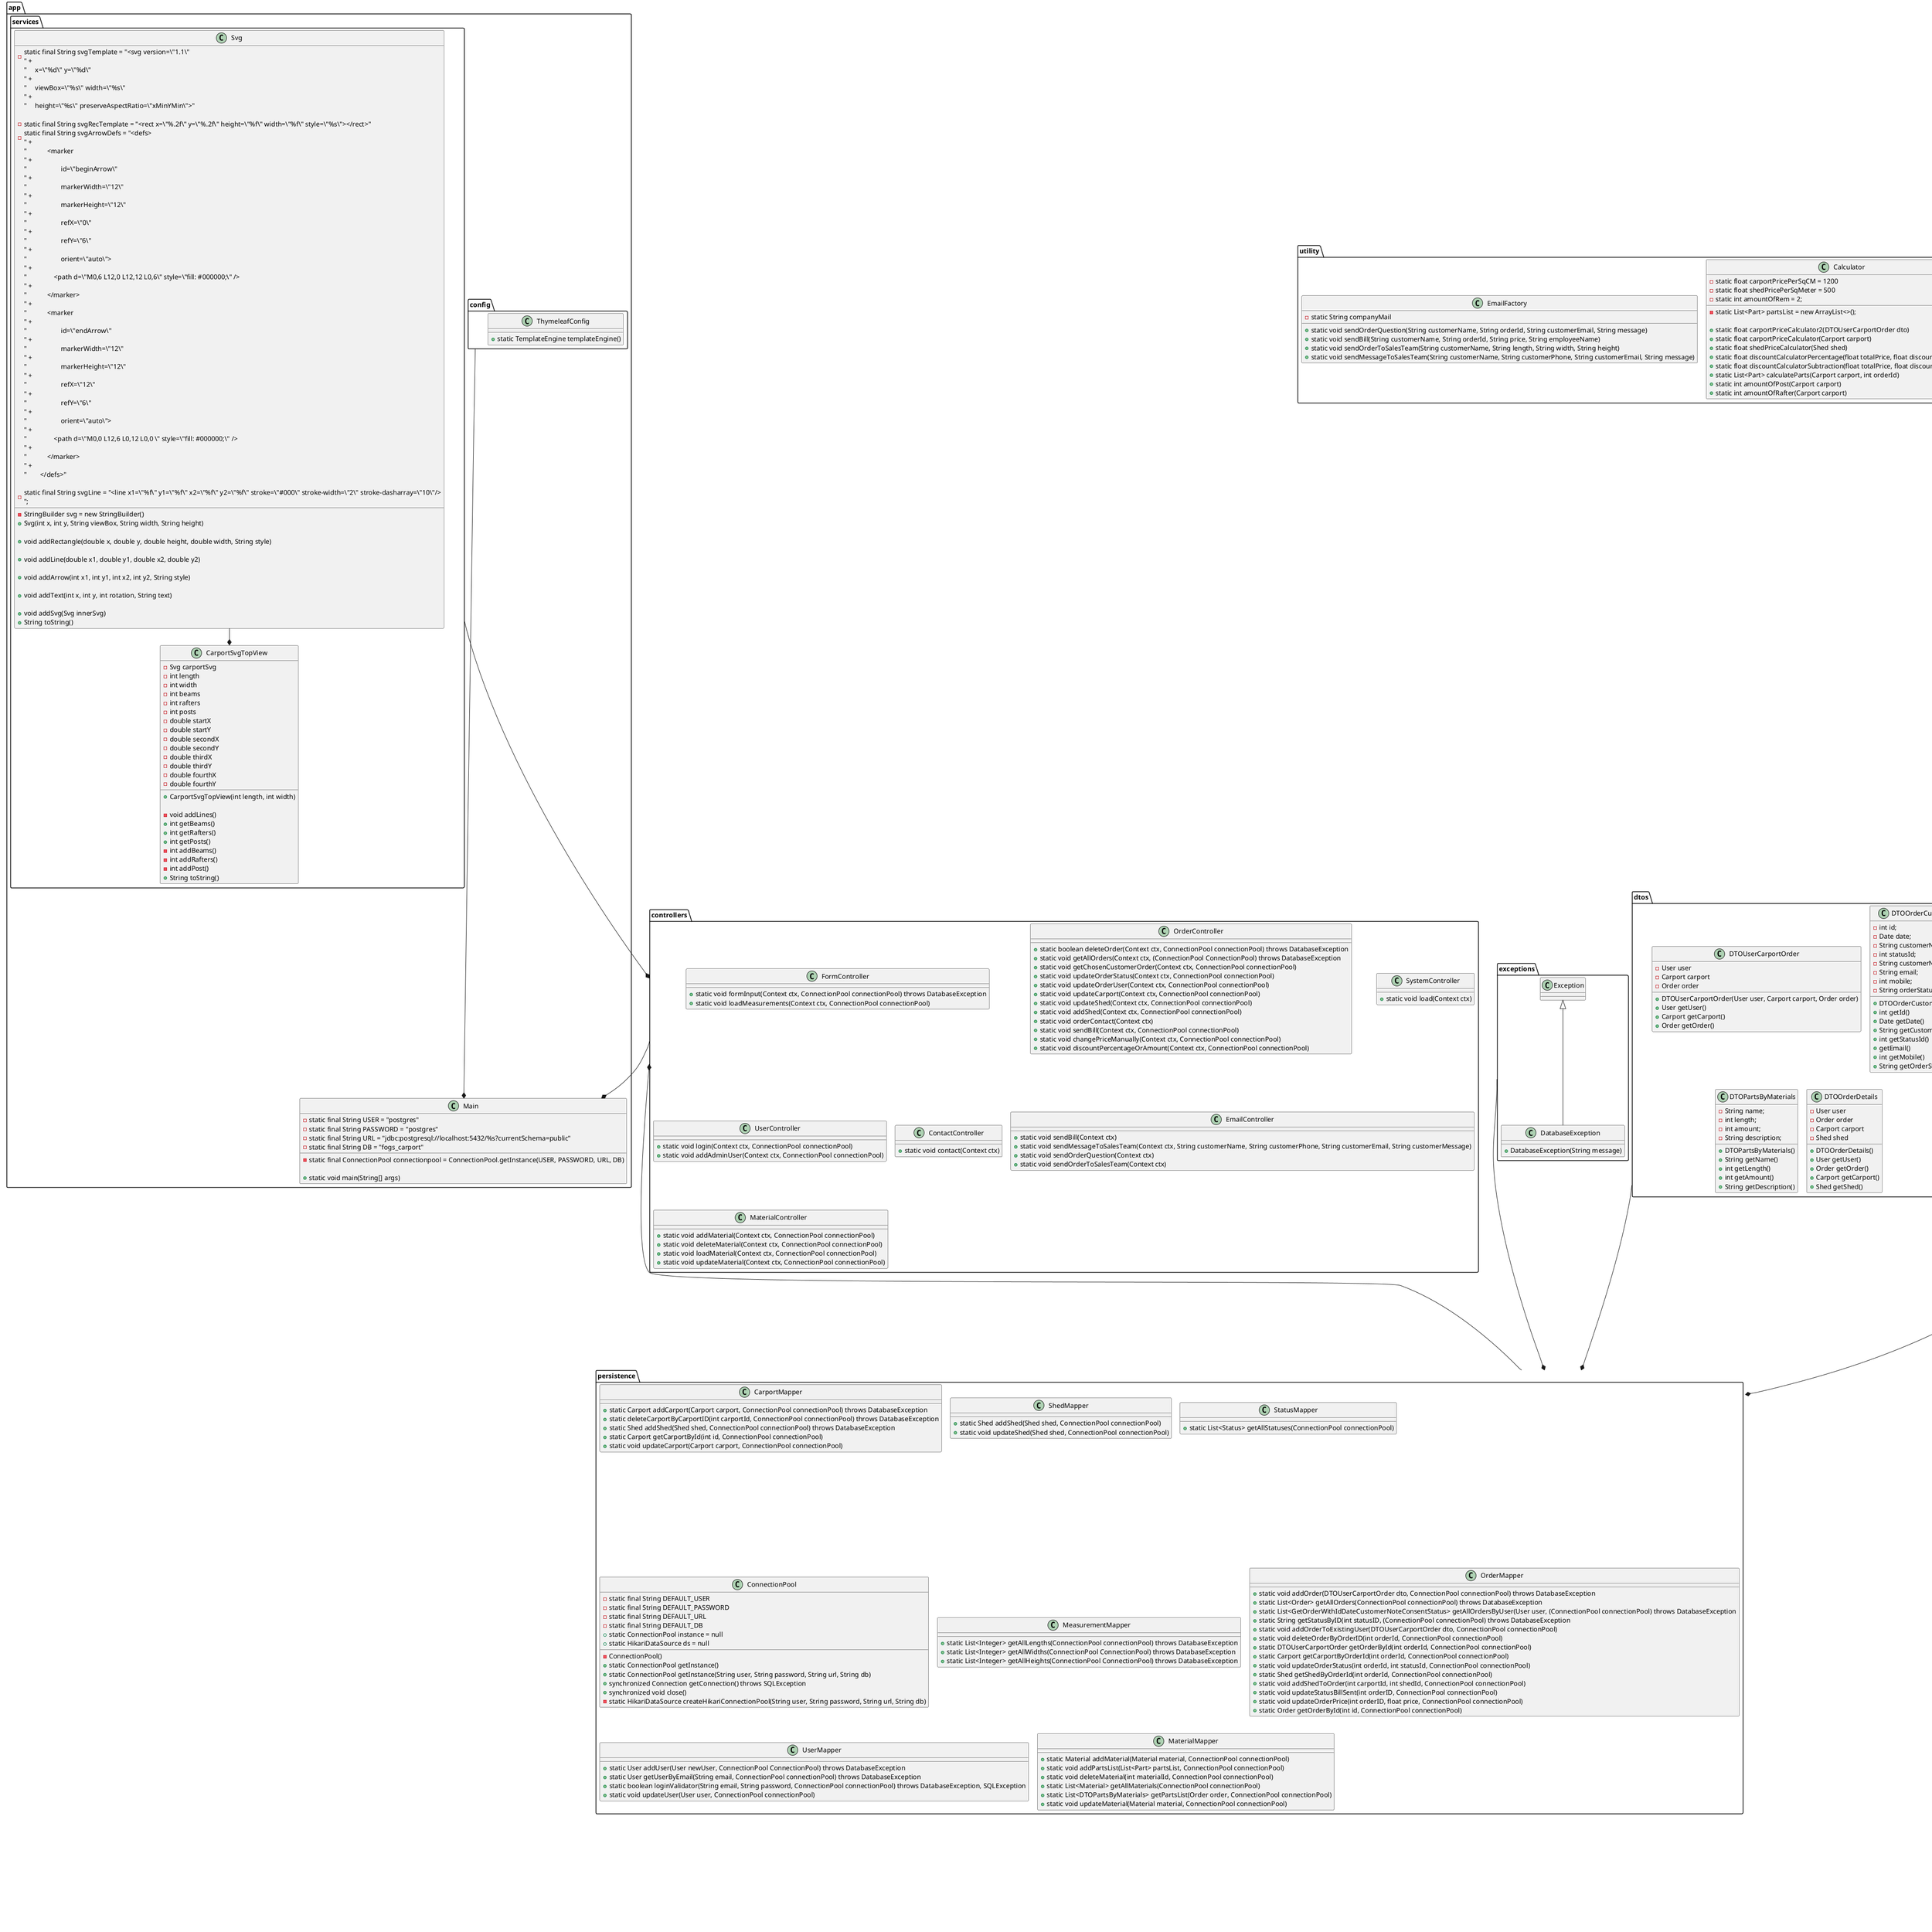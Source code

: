 @startuml
'https://plantuml.com/class-diagram
package app {

class Main {
    - static final String USER = "postgres"
    - static final String PASSWORD = "postgres"
    - static final String URL = "jdbc:postgresql://localhost:5432/%s?currentSchema=public"
    - static final String DB = "fogs_carport"

    - static final ConnectionPool connectionpool = ConnectionPool.getInstance(USER, PASSWORD, URL, DB)

    + static void main(String[] args)
}

package config {
class ThymeleafConfig{
    + static TemplateEngine templateEngine()
}
}

package services {
class CarportSvgTopView{
    - Svg carportSvg
    - int length
    - int width
    - int beams
    - int rafters
    - int posts
    - double startX
    - double startY
    - double secondX
    - double secondY
    - double thirdX
    - double thirdY
    - double fourthX
    - double fourthY

    + CarportSvgTopView(int length, int width)

    - void addLines()
    + int getBeams()
    + int getRafters()
    + int getPosts()
    - int addBeams()
    - int addRafters()
    - int addPost()
    + String toString()
}

class Svg{
- static final String svgTemplate = "<svg version=\"1.1\"\n" +
            "     x=\"%d\" y=\"%d\"\n" +
            "     viewBox=\"%s\" width=\"%s\" \n" +
            "     height=\"%s\" preserveAspectRatio=\"xMinYMin\">"

    - static final String svgRecTemplate = "<rect x=\"%.2f\" y=\"%.2f\" height=\"%f\" width=\"%f\" style=\"%s\"></rect>"
    - static final String svgArrowDefs = "<defs>\n" +
            "            <marker\n" +
            "                    id=\"beginArrow\"\n" +
            "                    markerWidth=\"12\"\n" +
            "                    markerHeight=\"12\"\n" +
            "                    refX=\"0\"\n" +
            "                    refY=\"6\"\n" +
            "                    orient=\"auto\">\n" +
            "                <path d=\"M0,6 L12,0 L12,12 L0,6\" style=\"fill: #000000;\" />\n" +
            "            </marker>\n" +
            "            <marker\n" +
            "                    id=\"endArrow\"\n" +
            "                    markerWidth=\"12\"\n" +
            "                    markerHeight=\"12\"\n" +
            "                    refX=\"12\"\n" +
            "                    refY=\"6\"\n" +
            "                    orient=\"auto\">\n" +
            "                <path d=\"M0,0 L12,6 L0,12 L0,0 \" style=\"fill: #000000;\" />\n" +
            "            </marker>\n" +
            "        </defs>"

    - static final String svgLine = "<line x1=\"%f\" y1=\"%f\" x2=\"%f\" y2=\"%f\" stroke=\"#000\" stroke-width=\"2\" stroke-dasharray=\"10\"/>\n";
    - StringBuilder svg = new StringBuilder()
+ Svg(int x, int y, String viewBox, String width, String height)

    + void addRectangle(double x, double y, double height, double width, String style)

    + void addLine(double x1, double y1, double x2, double y2)

    + void addArrow(int x1, int y1, int x2, int y2, String style)

    + void addText(int x, int y, int rotation, String text)

    + void addSvg(Svg innerSvg)


    + String toString()
}
}
}

package controllers {
class FormController{
    + static void formInput(Context ctx, ConnectionPool connectionPool) throws DatabaseException
    + static void loadMeasurements(Context ctx, ConnectionPool connectionPool)
}

class OrderController{
    + static boolean deleteOrder(Context ctx, ConnectionPool connectionPool) throws DatabaseException
    + static void getAllOrders(Context ctx, (ConnectionPool ConnectionPool) throws DatabaseException
    + static void getChosenCustomerOrder(Context ctx, ConnectionPool connectionPool)
    + static void updateOrderStatus(Context ctx, ConnectionPool connectionPool)
    + static void updateOrderUser(Context ctx, ConnectionPool connectionPool)
    + static void updateCarport(Context ctx, ConnectionPool connectionPool)
    + static void updateShed(Context ctx, ConnectionPool connectionPool)
    + static void addShed(Context ctx, ConnectionPool connectionPool)
    + static void orderContact(Context ctx)
    + static void sendBill(Context ctx, ConnectionPool connectionPool)
    + static void changePriceManually(Context ctx, ConnectionPool connectionPool)
    + static void discountPercentageOrAmount(Context ctx, ConnectionPool connectionPool)
}

class SystemController{
    + static void load(Context ctx)
}

class UserController{
    + static void login(Context ctx, ConnectionPool connectionPool)
    + static void addAdminUser(Context ctx, ConnectionPool connectionPool)
}
class ContactController {
    + static void contact(Context ctx)
}
class EmailController {
    + static void sendBill(Context ctx)
    + static void sendMessageToSalesTeam(Context ctx, String customerName, String customerPhone, String customerEmail, String customerMessage)
    + static void sendOrderQuestion(Context ctx)
    + static void sendOrderToSalesTeam(Context ctx)
}
class MaterialController {
    + static void addMaterial(Context ctx, ConnectionPool connectionPool)
    + static void deleteMaterial(Context ctx, ConnectionPool connectionPool)
    + static void loadMaterial(Context ctx, ConnectionPool connectionPool)
    + static void updateMaterial(Context ctx, ConnectionPool connectionPool)
}
}

package dtos {
class DTOUserCarportOrder {
    - User user
    - Carport carport
    - Order order

    + DTOUserCarportOrder(User user, Carport carport, Order order)
    + User getUser()
    + Carport getCarport()
    + Order getOrder()
}
class DTOOrderCustomer {
    - int id;
    - Date date;
    - String customerNote;
    - int statusId;
    - String customerName;
    - String email;
    - int mobile;
    - String orderStatus;

    + DTOOrderCustomer()
    + int getId()
    + Date getDate()
    + String getCustomerNote()
    + int getStatusId()
    + getEmail()
    + int getMobile()
    + String getOrderStatus()
}
class DTOParts {
    + final static int POST_MATERIAL_ID = 19
    + final static int RAFT_MATERIAL_ID = 10
    + final static int REM_MATERIAL_ID = 25
    - int post
    - int raft
    - int rem
    + DTOParts(int post, int raft, int rem)
    + getPost()
    + getRaft()
    + getRem()
}
class DTOPartsByMaterials {
    - String name;
    - int length;
    - int amount;
    - String description;

    + DTOPartsByMaterials()
    + String getName()
    + int getLength()
    + int getAmount()
    + String getDescription()
}
class DTOOrderDetails {
    - User user
    - Order order
    - Carport carport
    - Shed shed

    + DTOOrderDetails()
    + User getUser()
    + Order getOrder()
    + Carport getCarport()
    + Shed getShed()
}
}

package entities {
class User {
    - int id
    - String name
    - String email
    - String password
    - String address
    - int zipcode
    - int mobile
    - String role
    - boolean consent

    + User(int id, String name, String email, String password, String address, int mobile, int role, int zipcode)
    + void setId(int id)
    + void setName(String name)
    + void setEmail(String email)
    + void setPassword(String password)
    + void setAddress(String address)
    + void setMobile(int mobile)
    + void setRole(int role)
    + void setZipcode(int zipcode)
    + int getId()
    + String getName()
    + String getEmail()
    + String getPassword()
    + String getAddress()
    + int getZipcode()
    + int getMobile()
    + String getRole()
    + boolean getConsent()
}

class Shed {
    - int id
    - int carportID
    - int width
    - int length

    + Shed(int id, int carportID, int width, int length)
    + Shed(int width), int length)
    + int getId()
    + void setId(int id)
    + int getCarportID()
    + void setCarportID(int carportID)
    + int width()
    + void setWidth(int width))
    + int length()
    + void setLength(int length)
}

class Carport {
    - int id
    - int width
    - int length
    - int height
    - Shed shed

    + Carport(int width, int length, int height)
    + Carport(int id, int width, int length, int height)
    + Carport(int id, int width, int length, int height, Shed shed)
    + int getId()
    + void setId(int id)
    + int getWidth()
    + void setWidth(int width)
    + int getLength()
    + void setLength(int length)
    + int getHeight()
    + void setHeight(int height)
    + Shed getShed()
    + void setShed(Shed shed)
}

class Order{
    - int id
    - Date date
    - String CustomerNote
    - boolean consent
    - int userId
    - String orderStatus
    - int carportId

    + Order(String customerNote)
    + Order(Date date)
    + Order(int id, Date date, String customerNote, boolean consent, int userId, String orderStatus, int carportId)
    + Order(int id, Date date, String customerNote, String orderStatus)
    + int getId()
    + void setId(int id)
    + Date getDate()
    + void setDate(Date date)
    + String getCustomerNote()
    + void setCustomerNote()
    + boolean getConsent()
    + void setConsent(boolean consent)
    + int getUserId()
    + void setUserId(int userId)
    + String getOrderStatus()
    + void setOrderStatus(String orderStatus)
    + int getCarportId()
    + void setCarportId(int carportId)
}
class Part {
    - int id
    - int amount
    - int materialId
    - int orderId
    + Part(int amount, int materialId, int orderId)
    + Part(int id, int amount, int materialId, int orderId)
    - int getId()
    - int getAmount()
    - int getMaterialId
    - int getOrderId()
}

'Connections
Shed ----* Carport
Carport ----* Order
User ----* Order
}

package exceptions {
class DatabaseException extends Exception{
    + DatabaseException(String message)
}
}

package persistence {

class CarportMapper{
    + static Carport addCarport(Carport carport, ConnectionPool connectionPool) throws DatabaseException
    + static deleteCarportByCarportID(int carportId, ConnectionPool connectionPool) throws DatabaseException
    + static Shed addShed(Shed shed, ConnectionPool connectionPool) throws DatabaseException
    + static Carport getCarportById(int id, ConnectionPool connectionPool)
    + static void updateCarport(Carport carport, ConnectionPool connectionPool)
}
class ShedMapper {
    + static Shed addShed(Shed shed, ConnectionPool connectionPool)
    + static void updateShed(Shed shed, ConnectionPool connectionPool)
}
class StatusMapper {
    + static List<Status> getAllStatuses(ConnectionPool connectionPool)
}

class ConnectionPool{
    - static final String DEFAULT_USER
    - static final String DEFAULT_PASSWORD
    - static final String DEFAULT_URL
    - static final String DEFAULT_DB
    + static ConnectionPool instance = null
    + static HikariDataSource ds = null
    - ConnectionPool()
    + static ConnectionPool getInstance()
    + static ConnectionPool getInstance(String user, String password, String url, String db)
    + synchronized Connection getConnection() throws SQLException
    + synchronized void close()
    - static HikariDataSource createHikariConnectionPool(String user, String password, String url, String db)
}

class MeasurementMapper{
    + static List<Integer> getAllLengths(ConnectionPool connectionPool) throws DatabaseException
    + static List<Integer> getAllWidths(ConnectionPool ConnectionPool) throws DatabaseException
    + static List<Integer> getAllHeights(ConnectionPool ConnectionPool) throws DatabaseException
}

class OrderMapper{
    + static void addOrder(DTOUserCarportOrder dto, ConnectionPool connectionPool) throws DatabaseException
    + static List<Order> getAllOrders(ConnectionPool connectionPool) throws DatabaseException
    + static List<GetOrderWithIdDateCustomerNoteConsentStatus> getAllOrdersByUser(User user, (ConnectionPool connectionPool) throws DatabaseException
    + static String getStatusByID(int statusID, (ConnectionPool connectionPool) throws DatabaseException
    + static void addOrderToExistingUser(DTOUserCarportOrder dto, ConnectionPool connectionPool)
    + static void deleteOrderByOrderID(int orderId, ConnectionPool connectionPool)
    + static DTOUserCarportOrder getOrderById(int orderId, ConnectionPool connectionPool)
    + static Carport getCarportByOrderId(int orderId, ConnectionPool connectionPool)
    + static void updateOrderStatus(int orderId, int statusId, ConnectionPool connectionPool)
    + static Shed getShedByOrderId(int orderId, ConnectionPool connectionPool)
    + static void addShedToOrder(int carportId, int shedId, ConnectionPool connectionPool)
    + static void updateStatusBillSent(int orderID, ConnectionPool connectionPool)
    + static void updateOrderPrice(int orderID, float price, ConnectionPool connectionPool)
    + static Order getOrderById(int id, ConnectionPool connectionPool)
}

class UserMapper{
    + static User addUser(User newUser, ConnectionPool ConnectionPool) throws DatabaseException
    + static User getUserByEmail(String email, ConnectionPool connectionPool) throws DatabaseException
    + static boolean loginValidator(String email, String password, ConnectionPool connectionPool) throws DatabaseException, SQLException
    + static void updateUser(User user, ConnectionPool connectionPool)
}
class MaterialMapper {
    + static Material addMaterial(Material material, ConnectionPool connectionPool)
    + static void addPartsList(List<Part> partsList, ConnectionPool connectionPool)
    + static void deleteMaterial(int materialId, ConnectionPool connectionPool)
    + static List<Material> getAllMaterials(ConnectionPool connectionPool)
    + static List<DTOPartsByMaterials> getPartsList(Order order, ConnectionPool connectionPool)
    + static void updateMaterial(Material material, ConnectionPool connectionPool)
}
}

'Connections
exceptions ----* persistence
dtos ----* persistence
entities ----* persistence
persistence ----* controllers
config ----* Main
controllers ----* Main
Svg --* CarportSvgTopView
services ---* controllers

package utility {
class Calculator {
    - static float carportPricePerSqCM = 1200
    - static float shedPricePerSqMeter = 500
    - static int amountOfRem = 2;
    - static List<Part> partsList = new ArrayList<>();

    + static float carportPriceCalculator2(DTOUserCarportOrder dto)
    + static float carportPriceCalculator(Carport carport)
    + static float shedPriceCalculator(Shed shed)
    + static float discountCalculatorPercentage(float totalPrice, float discountPercentage)
    + static float discountCalculatorSubtraction(float totalPrice, float discountPercentage)
    + static List<Part> calculateParts(Carport carport, int orderId)
    + static int amountOfPost(Carport carport)
    + static int amountOfRafter(Carport carport)
}
class EmailFactory {
    - static String companyMail

    + static void sendOrderQuestion(String customerName, String orderId, String customerEmail, String message)
    + static void sendBill(String customerName, String orderId, String price, String employeeName)
    + static void sendOrderToSalesTeam(String customerName, String length, String width, String height)
    + static void sendMessageToSalesTeam(String customerName, String customerPhone, String customerEmail, String message)
}
}

}
!pragma layout smetana
@enduml